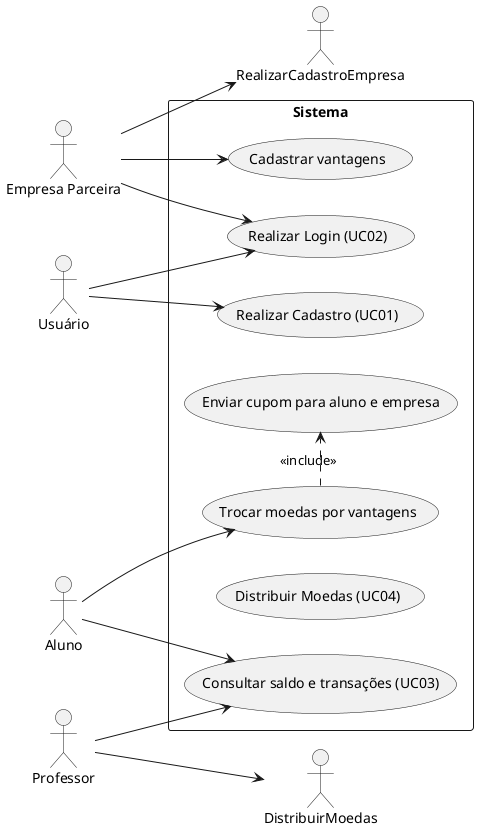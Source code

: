 @startuml
left to right direction

actor "Usuário" as usuario
actor "Aluno" as aluno
actor "Professor" as professor
actor "Empresa Parceira" as empresa

rectangle Sistema {
    usecase "Realizar Cadastro (UC01)" as UC01
    usecase "Realizar Login (UC02)" as UC02

    usecase "Consultar saldo e transações (UC03)" as UC03

    usecase "Distribuir Moedas (UC04)" as UC04

    usecase "Cadastrar vantagens" as CadastrarVantagem
    usecase "Trocar moedas por vantagens" as TrocarMoedas
    usecase "Enviar cupom para aluno e empresa" as EnviarCupom
}

usuario --> UC01
usuario --> UC02
aluno --> UC03
aluno --> TrocarMoedas

professor --> DistribuirMoedas
professor --> UC03

empresa --> RealizarCadastroEmpresa
empresa --> UC02
empresa --> CadastrarVantagem

TrocarMoedas .> EnviarCupom : <<include>>

@enduml
